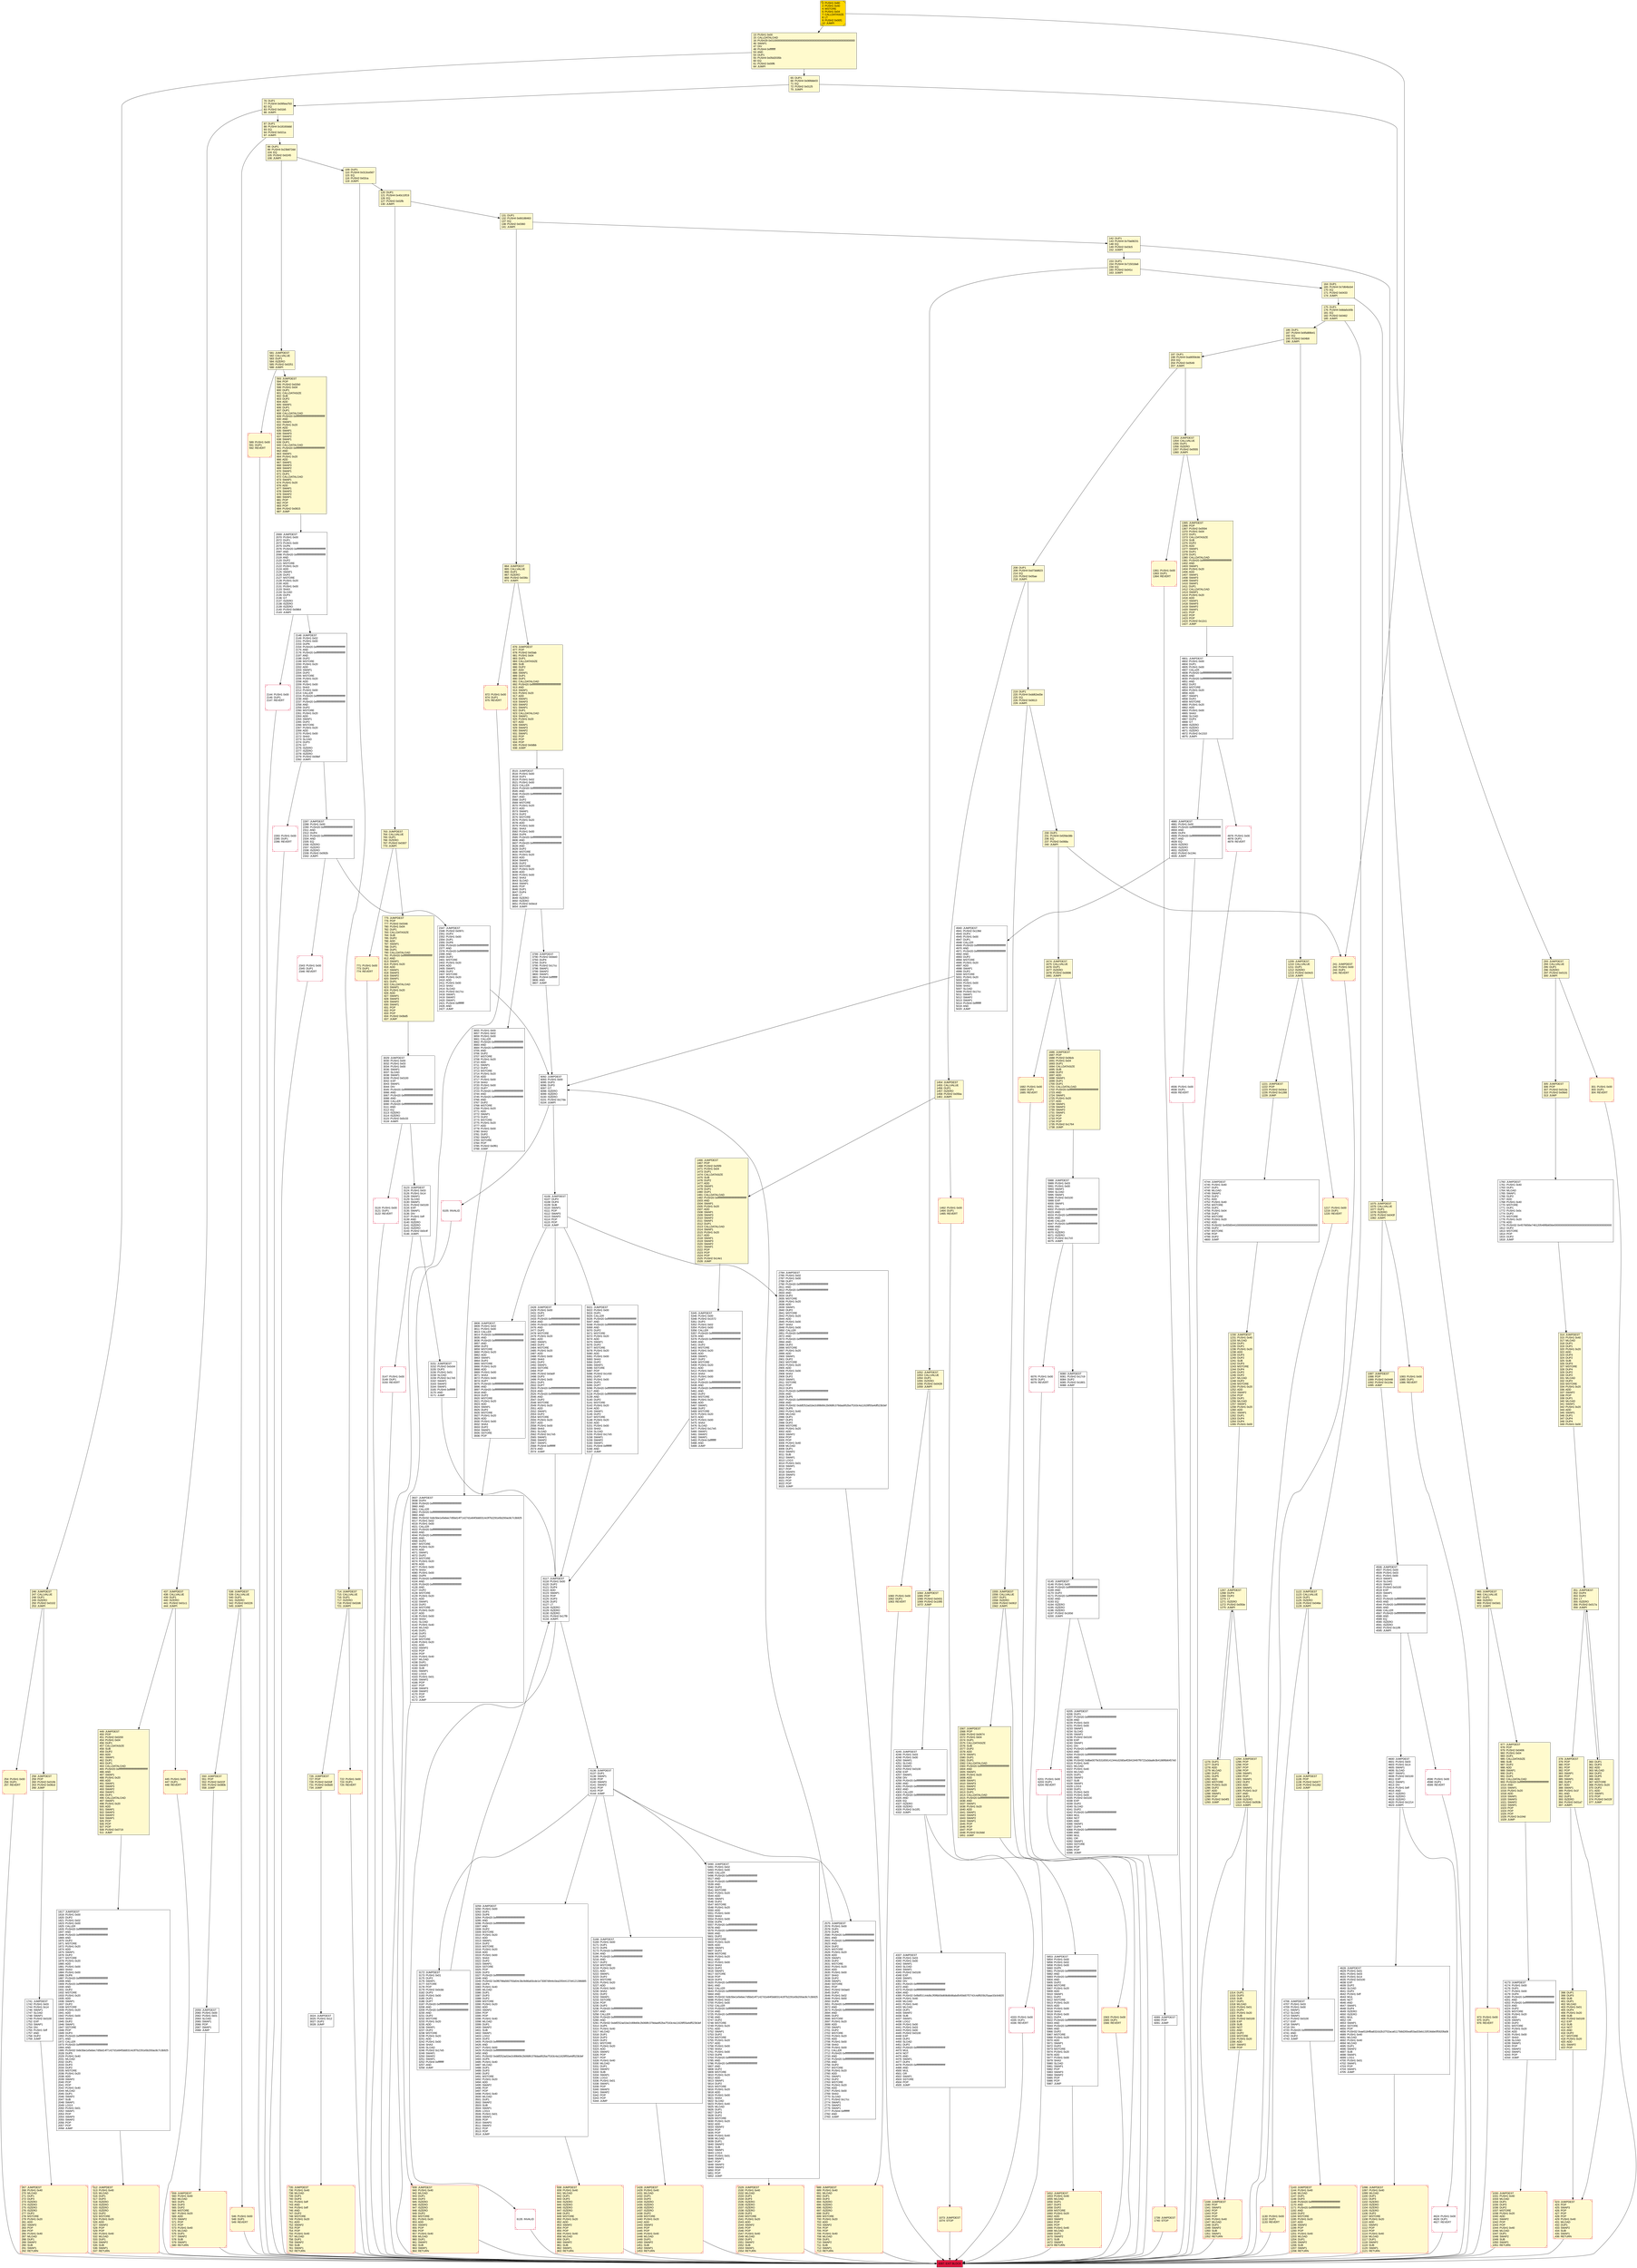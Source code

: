 digraph G {
bgcolor=transparent rankdir=UD;
node [shape=box style=filled color=black fillcolor=white fontname=arial fontcolor=black];
87 [label="87: DUP1\l88: PUSH4 0x18160ddd\l93: EQ\l94: PUSH2 0x021a\l97: JUMPI\l" fillcolor=lemonchiffon ];
1454 [label="1454: JUMPDEST\l1455: CALLVALUE\l1456: DUP1\l1457: ISZERO\l1458: PUSH2 0x05ba\l1461: JUMPI\l" fillcolor=lemonchiffon ];
1674 [label="1674: JUMPDEST\l1675: CALLVALUE\l1676: DUP1\l1677: ISZERO\l1678: PUSH2 0x0696\l1681: JUMPI\l" fillcolor=lemonchiffon ];
109 [label="109: DUP1\l110: PUSH4 0x313ce567\l115: EQ\l116: PUSH2 0x02ca\l119: JUMPI\l" fillcolor=lemonchiffon ];
1466 [label="1466: JUMPDEST\l1467: POP\l1468: PUSH2 0x05f9\l1471: PUSH1 0x04\l1473: DUP1\l1474: CALLDATASIZE\l1475: SUB\l1476: DUP2\l1477: ADD\l1478: SWAP1\l1479: DUP1\l1480: DUP1\l1481: CALLDATALOAD\l1482: PUSH20 0xffffffffffffffffffffffffffffffffffffffff\l1503: AND\l1504: SWAP1\l1505: PUSH1 0x20\l1507: ADD\l1508: SWAP1\l1509: SWAP3\l1510: SWAP2\l1511: SWAP1\l1512: DUP1\l1513: CALLDATALOAD\l1514: SWAP1\l1515: PUSH1 0x20\l1517: ADD\l1518: SWAP1\l1519: SWAP3\l1520: SWAP2\l1521: SWAP1\l1522: POP\l1523: POP\l1524: POP\l1525: PUSH2 0x14e1\l1528: JUMP\l" fillcolor=lemonchiffon ];
4880 [label="4880: JUMPDEST\l4881: PUSH1 0x00\l4883: PUSH20 0xffffffffffffffffffffffffffffffffffffffff\l4904: AND\l4905: DUP4\l4906: PUSH20 0xffffffffffffffffffffffffffffffffffffffff\l4927: AND\l4928: EQ\l4929: ISZERO\l4930: ISZERO\l4931: ISZERO\l4932: PUSH2 0x134c\l4935: JUMPI\l" ];
13 [label="13: PUSH1 0x00\l15: CALLDATALOAD\l16: PUSH29 0x0100000000000000000000000000000000000000000000000000000000\l46: SWAP1\l47: DIV\l48: PUSH4 0xffffffff\l53: AND\l54: DUP1\l55: PUSH4 0x05d2035b\l60: EQ\l61: PUSH2 0x00f6\l64: JUMPI\l" fillcolor=lemonchiffon ];
3029 [label="3029: JUMPDEST\l3030: PUSH1 0x00\l3032: PUSH1 0x03\l3034: PUSH1 0x00\l3036: SWAP1\l3037: SLOAD\l3038: SWAP1\l3039: PUSH2 0x0100\l3042: EXP\l3043: SWAP1\l3044: DIV\l3045: PUSH20 0xffffffffffffffffffffffffffffffffffffffff\l3066: AND\l3067: PUSH20 0xffffffffffffffffffffffffffffffffffffffff\l3088: AND\l3089: CALLER\l3090: PUSH20 0xffffffffffffffffffffffffffffffffffffffff\l3111: AND\l3112: EQ\l3113: ISZERO\l3114: ISZERO\l3115: PUSH2 0x0c33\l3118: JUMPI\l" ];
1760 [label="1760: JUMPDEST\l1761: PUSH1 0x40\l1763: DUP1\l1764: MLOAD\l1765: SWAP1\l1766: DUP2\l1767: ADD\l1768: PUSH1 0x40\l1770: MSTORE\l1771: DUP1\l1772: PUSH1 0x0c\l1774: DUP2\l1775: MSTORE\l1776: PUSH1 0x20\l1778: ADD\l1779: PUSH32 0x4576656e746120546f6b656e0000000000000000000000000000000000000000\l1812: DUP2\l1813: MSTORE\l1814: POP\l1815: DUP2\l1816: JUMP\l" ];
2784 [label="2784: JUMPDEST\l2785: PUSH1 0x02\l2787: PUSH1 0x00\l2789: DUP7\l2790: PUSH20 0xffffffffffffffffffffffffffffffffffffffff\l2811: AND\l2812: PUSH20 0xffffffffffffffffffffffffffffffffffffffff\l2833: AND\l2834: DUP2\l2835: MSTORE\l2836: PUSH1 0x20\l2838: ADD\l2839: SWAP1\l2840: DUP2\l2841: MSTORE\l2842: PUSH1 0x20\l2844: ADD\l2845: PUSH1 0x00\l2847: SHA3\l2848: PUSH1 0x00\l2850: CALLER\l2851: PUSH20 0xffffffffffffffffffffffffffffffffffffffff\l2872: AND\l2873: PUSH20 0xffffffffffffffffffffffffffffffffffffffff\l2894: AND\l2895: DUP2\l2896: MSTORE\l2897: PUSH1 0x20\l2899: ADD\l2900: SWAP1\l2901: DUP2\l2902: MSTORE\l2903: PUSH1 0x20\l2905: ADD\l2906: PUSH1 0x00\l2908: SHA3\l2909: DUP2\l2910: SWAP1\l2911: SSTORE\l2912: POP\l2913: DUP3\l2914: PUSH20 0xffffffffffffffffffffffffffffffffffffffff\l2935: AND\l2936: DUP5\l2937: PUSH20 0xffffffffffffffffffffffffffffffffffffffff\l2958: AND\l2959: PUSH32 0xddf252ad1be2c89b69c2b068fc378daa952ba7f163c4a11628f55a4df523b3ef\l2992: DUP5\l2993: PUSH1 0x40\l2995: MLOAD\l2996: DUP1\l2997: DUP3\l2998: DUP2\l2999: MSTORE\l3000: PUSH1 0x20\l3002: ADD\l3003: SWAP2\l3004: POP\l3005: POP\l3006: PUSH1 0x40\l3008: MLOAD\l3009: DUP1\l3010: SWAP2\l3011: SUB\l3012: SWAP1\l3013: LOG3\l3014: PUSH1 0x01\l3016: SWAP1\l3017: POP\l3018: SWAP4\l3019: SWAP3\l3020: POP\l3021: POP\l3022: POP\l3023: JUMP\l" ];
4744 [label="4744: JUMPDEST\l4745: PUSH1 0x40\l4747: DUP1\l4748: MLOAD\l4749: SWAP1\l4750: DUP2\l4751: ADD\l4752: PUSH1 0x40\l4754: MSTORE\l4755: DUP1\l4756: PUSH1 0x04\l4758: DUP2\l4759: MSTORE\l4760: PUSH1 0x20\l4762: ADD\l4763: PUSH32 0x4556544100000000000000000000000000000000000000000000000000000000\l4796: DUP2\l4797: MSTORE\l4798: POP\l4799: DUP2\l4800: JUMP\l" ];
5021 [label="5021: JUMPDEST\l5022: PUSH1 0x00\l5024: DUP1\l5025: CALLER\l5026: PUSH20 0xffffffffffffffffffffffffffffffffffffffff\l5047: AND\l5048: PUSH20 0xffffffffffffffffffffffffffffffffffffffff\l5069: AND\l5070: DUP2\l5071: MSTORE\l5072: PUSH1 0x20\l5074: ADD\l5075: SWAP1\l5076: DUP2\l5077: MSTORE\l5078: PUSH1 0x20\l5080: ADD\l5081: PUSH1 0x00\l5083: SHA3\l5084: DUP2\l5085: SWAP1\l5086: SSTORE\l5087: POP\l5088: PUSH2 0x1430\l5091: DUP3\l5092: PUSH1 0x00\l5094: DUP1\l5095: DUP7\l5096: PUSH20 0xffffffffffffffffffffffffffffffffffffffff\l5117: AND\l5118: PUSH20 0xffffffffffffffffffffffffffffffffffffffff\l5139: AND\l5140: DUP2\l5141: MSTORE\l5142: PUSH1 0x20\l5144: ADD\l5145: SWAP1\l5146: DUP2\l5147: MSTORE\l5148: PUSH1 0x20\l5150: ADD\l5151: PUSH1 0x00\l5153: SHA3\l5154: SLOAD\l5155: PUSH2 0x17e5\l5158: SWAP1\l5159: SWAP2\l5160: SWAP1\l5161: PUSH4 0xffffffff\l5166: AND\l5167: JUMP\l" ];
1462 [label="1462: PUSH1 0x00\l1464: DUP1\l1465: REVERT\l" fillcolor=lemonchiffon shape=Msquare color=crimson ];
131 [label="131: DUP1\l132: PUSH4 0x66188463\l137: EQ\l138: PUSH2 0x0360\l141: JUMPI\l" fillcolor=lemonchiffon ];
965 [label="965: JUMPDEST\l966: CALLVALUE\l967: DUP1\l968: ISZERO\l969: PUSH2 0x03d1\l972: JUMPI\l" fillcolor=lemonchiffon ];
1134 [label="1134: JUMPDEST\l1135: POP\l1136: PUSH2 0x0477\l1139: PUSH2 0x1262\l1142: JUMP\l" fillcolor=lemonchiffon ];
445 [label="445: PUSH1 0x00\l447: DUP1\l448: REVERT\l" fillcolor=lemonchiffon shape=Msquare color=crimson ];
1209 [label="1209: JUMPDEST\l1210: CALLVALUE\l1211: DUP1\l1212: ISZERO\l1213: PUSH2 0x04c5\l1216: JUMPI\l" fillcolor=lemonchiffon ];
6076 [label="6076: PUSH1 0x00\l6078: DUP1\l6079: REVERT\l" shape=Msquare color=crimson ];
775 [label="775: JUMPDEST\l776: POP\l777: PUSH2 0x0346\l780: PUSH1 0x04\l782: DUP1\l783: CALLDATASIZE\l784: SUB\l785: DUP2\l786: ADD\l787: SWAP1\l788: DUP1\l789: DUP1\l790: CALLDATALOAD\l791: PUSH20 0xffffffffffffffffffffffffffffffffffffffff\l812: AND\l813: SWAP1\l814: PUSH1 0x20\l816: ADD\l817: SWAP1\l818: SWAP3\l819: SWAP2\l820: SWAP1\l821: DUP1\l822: CALLDATALOAD\l823: SWAP1\l824: PUSH1 0x20\l826: ADD\l827: SWAP1\l828: SWAP3\l829: SWAP2\l830: SWAP1\l831: POP\l832: POP\l833: POP\l834: PUSH2 0x0bd5\l837: JUMP\l" fillcolor=lemonchiffon ];
3123 [label="3123: JUMPDEST\l3124: PUSH1 0x03\l3126: PUSH1 0x14\l3128: SWAP1\l3129: SLOAD\l3130: SWAP1\l3131: PUSH2 0x0100\l3134: EXP\l3135: SWAP1\l3136: DIV\l3137: PUSH1 0xff\l3139: AND\l3140: ISZERO\l3141: ISZERO\l3142: ISZERO\l3143: PUSH2 0x0c4f\l3146: JUMPI\l" ];
449 [label="449: JUMPDEST\l450: POP\l451: PUSH2 0x0200\l454: PUSH1 0x04\l456: DUP1\l457: CALLDATASIZE\l458: SUB\l459: DUP2\l460: ADD\l461: SWAP1\l462: DUP1\l463: DUP1\l464: CALLDATALOAD\l465: PUSH20 0xffffffffffffffffffffffffffffffffffffffff\l486: AND\l487: SWAP1\l488: PUSH1 0x20\l490: ADD\l491: SWAP1\l492: SWAP3\l493: SWAP2\l494: SWAP1\l495: DUP1\l496: CALLDATALOAD\l497: SWAP1\l498: PUSH1 0x20\l500: ADD\l501: SWAP1\l502: SWAP3\l503: SWAP2\l504: SWAP1\l505: POP\l506: POP\l507: POP\l508: PUSH2 0x0719\l511: JUMP\l" fillcolor=lemonchiffon ];
1365 [label="1365: JUMPDEST\l1366: POP\l1367: PUSH2 0x0594\l1370: PUSH1 0x04\l1372: DUP1\l1373: CALLDATASIZE\l1374: SUB\l1375: DUP2\l1376: ADD\l1377: SWAP1\l1378: DUP1\l1379: DUP1\l1380: CALLDATALOAD\l1381: PUSH20 0xffffffffffffffffffffffffffffffffffffffff\l1402: AND\l1403: SWAP1\l1404: PUSH1 0x20\l1406: ADD\l1407: SWAP1\l1408: SWAP3\l1409: SWAP2\l1410: SWAP1\l1411: DUP1\l1412: CALLDATALOAD\l1413: SWAP1\l1414: PUSH1 0x20\l1416: ADD\l1417: SWAP1\l1418: SWAP3\l1419: SWAP2\l1420: SWAP1\l1421: POP\l1422: POP\l1423: POP\l1424: PUSH2 0x12c1\l1427: JUMP\l" fillcolor=lemonchiffon ];
1143 [label="1143: JUMPDEST\l1144: PUSH1 0x40\l1146: MLOAD\l1147: DUP1\l1148: DUP3\l1149: PUSH20 0xffffffffffffffffffffffffffffffffffffffff\l1170: AND\l1171: PUSH20 0xffffffffffffffffffffffffffffffffffffffff\l1192: AND\l1193: DUP2\l1194: MSTORE\l1195: PUSH1 0x20\l1197: ADD\l1198: SWAP2\l1199: POP\l1200: POP\l1201: PUSH1 0x40\l1203: MLOAD\l1204: DUP1\l1205: SWAP2\l1206: SUB\l1207: SWAP1\l1208: RETURN\l" fillcolor=lemonchiffon shape=Msquare color=crimson ];
3808 [label="3808: JUMPDEST\l3809: PUSH1 0x02\l3811: PUSH1 0x00\l3813: CALLER\l3814: PUSH20 0xffffffffffffffffffffffffffffffffffffffff\l3835: AND\l3836: PUSH20 0xffffffffffffffffffffffffffffffffffffffff\l3857: AND\l3858: DUP2\l3859: MSTORE\l3860: PUSH1 0x20\l3862: ADD\l3863: SWAP1\l3864: DUP2\l3865: MSTORE\l3866: PUSH1 0x20\l3868: ADD\l3869: PUSH1 0x00\l3871: SHA3\l3872: PUSH1 0x00\l3874: DUP7\l3875: PUSH20 0xffffffffffffffffffffffffffffffffffffffff\l3896: AND\l3897: PUSH20 0xffffffffffffffffffffffffffffffffffffffff\l3918: AND\l3919: DUP2\l3920: MSTORE\l3921: PUSH1 0x20\l3923: ADD\l3924: SWAP1\l3925: DUP2\l3926: MSTORE\l3927: PUSH1 0x20\l3929: ADD\l3930: PUSH1 0x00\l3932: SHA3\l3933: DUP2\l3934: SWAP1\l3935: SSTORE\l3936: POP\l" ];
351 [label="351: JUMPDEST\l352: DUP4\l353: DUP2\l354: LT\l355: ISZERO\l356: PUSH2 0x017a\l359: JUMPI\l" fillcolor=lemonchiffon ];
4940 [label="4940: JUMPDEST\l4941: PUSH2 0x139d\l4944: DUP3\l4945: PUSH1 0x00\l4947: DUP1\l4948: CALLER\l4949: PUSH20 0xffffffffffffffffffffffffffffffffffffffff\l4970: AND\l4971: PUSH20 0xffffffffffffffffffffffffffffffffffffffff\l4992: AND\l4993: DUP2\l4994: MSTORE\l4995: PUSH1 0x20\l4997: ADD\l4998: SWAP1\l4999: DUP2\l5000: MSTORE\l5001: PUSH1 0x20\l5003: ADD\l5004: PUSH1 0x00\l5006: SHA3\l5007: SLOAD\l5008: PUSH2 0x17cc\l5011: SWAP1\l5012: SWAP2\l5013: SWAP1\l5014: PUSH4 0xffffffff\l5019: AND\l5020: JUMP\l" ];
1314 [label="1314: DUP1\l1315: DUP3\l1316: SUB\l1317: DUP1\l1318: MLOAD\l1319: PUSH1 0x01\l1321: DUP4\l1322: PUSH1 0x20\l1324: SUB\l1325: PUSH2 0x0100\l1328: EXP\l1329: SUB\l1330: NOT\l1331: AND\l1332: DUP2\l1333: MSTORE\l1334: PUSH1 0x20\l1336: ADD\l1337: SWAP2\l1338: POP\l" fillcolor=lemonchiffon ];
876 [label="876: JUMPDEST\l877: POP\l878: PUSH2 0x03ab\l881: PUSH1 0x04\l883: DUP1\l884: CALLDATASIZE\l885: SUB\l886: DUP2\l887: ADD\l888: SWAP1\l889: DUP1\l890: DUP1\l891: CALLDATALOAD\l892: PUSH20 0xffffffffffffffffffffffffffffffffffffffff\l913: AND\l914: SWAP1\l915: PUSH1 0x20\l917: ADD\l918: SWAP1\l919: SWAP3\l920: SWAP2\l921: SWAP1\l922: DUP1\l923: CALLDATALOAD\l924: SWAP1\l925: PUSH1 0x20\l927: ADD\l928: SWAP1\l929: SWAP3\l930: SWAP2\l931: SWAP1\l932: POP\l933: POP\l934: POP\l935: PUSH2 0x0dbb\l938: JUMP\l" fillcolor=lemonchiffon ];
3655 [label="3655: PUSH1 0x00\l3657: PUSH1 0x02\l3659: PUSH1 0x00\l3661: CALLER\l3662: PUSH20 0xffffffffffffffffffffffffffffffffffffffff\l3683: AND\l3684: PUSH20 0xffffffffffffffffffffffffffffffffffffffff\l3705: AND\l3706: DUP2\l3707: MSTORE\l3708: PUSH1 0x20\l3710: ADD\l3711: SWAP1\l3712: DUP2\l3713: MSTORE\l3714: PUSH1 0x20\l3716: ADD\l3717: PUSH1 0x00\l3719: SHA3\l3720: PUSH1 0x00\l3722: DUP7\l3723: PUSH20 0xffffffffffffffffffffffffffffffffffffffff\l3744: AND\l3745: PUSH20 0xffffffffffffffffffffffffffffffffffffffff\l3766: AND\l3767: DUP2\l3768: MSTORE\l3769: PUSH1 0x20\l3771: ADD\l3772: SWAP1\l3773: DUP2\l3774: MSTORE\l3775: PUSH1 0x20\l3777: ADD\l3778: PUSH1 0x00\l3780: SHA3\l3781: DUP2\l3782: SWAP1\l3783: SSTORE\l3784: POP\l3785: PUSH2 0x0f61\l3788: JUMP\l" ];
1555 [label="1555: JUMPDEST\l1556: CALLVALUE\l1557: DUP1\l1558: ISZERO\l1559: PUSH2 0x061f\l1562: JUMPI\l" fillcolor=lemonchiffon ];
538 [label="538: JUMPDEST\l539: CALLVALUE\l540: DUP1\l541: ISZERO\l542: PUSH2 0x0226\l545: JUMPI\l" fillcolor=lemonchiffon ];
175 [label="175: DUP1\l176: PUSH4 0x8da5cb5b\l181: EQ\l182: PUSH2 0x0462\l185: JUMPI\l" fillcolor=lemonchiffon ];
1682 [label="1682: PUSH1 0x00\l1684: DUP1\l1685: REVERT\l" fillcolor=lemonchiffon shape=Msquare color=crimson ];
267 [label="267: JUMPDEST\l268: PUSH1 0x40\l270: MLOAD\l271: DUP1\l272: DUP3\l273: ISZERO\l274: ISZERO\l275: ISZERO\l276: ISZERO\l277: DUP2\l278: MSTORE\l279: PUSH1 0x20\l281: ADD\l282: SWAP2\l283: POP\l284: POP\l285: PUSH1 0x40\l287: MLOAD\l288: DUP1\l289: SWAP2\l290: SUB\l291: SWAP1\l292: RETURN\l" fillcolor=lemonchiffon shape=Msquare color=crimson ];
512 [label="512: JUMPDEST\l513: PUSH1 0x40\l515: MLOAD\l516: DUP1\l517: DUP3\l518: ISZERO\l519: ISZERO\l520: ISZERO\l521: ISZERO\l522: DUP2\l523: MSTORE\l524: PUSH1 0x20\l526: ADD\l527: SWAP2\l528: POP\l529: POP\l530: PUSH1 0x40\l532: MLOAD\l533: DUP1\l534: SWAP2\l535: SUB\l536: SWAP1\l537: RETURN\l" fillcolor=lemonchiffon shape=Msquare color=crimson ];
423 [label="423: JUMPDEST\l424: POP\l425: SWAP3\l426: POP\l427: POP\l428: POP\l429: PUSH1 0x40\l431: MLOAD\l432: DUP1\l433: SWAP2\l434: SUB\l435: SWAP1\l436: RETURN\l" fillcolor=lemonchiffon shape=Msquare color=crimson ];
2148 [label="2148: JUMPDEST\l2149: PUSH1 0x02\l2151: PUSH1 0x00\l2153: DUP6\l2154: PUSH20 0xffffffffffffffffffffffffffffffffffffffff\l2175: AND\l2176: PUSH20 0xffffffffffffffffffffffffffffffffffffffff\l2197: AND\l2198: DUP2\l2199: MSTORE\l2200: PUSH1 0x20\l2202: ADD\l2203: SWAP1\l2204: DUP2\l2205: MSTORE\l2206: PUSH1 0x20\l2208: ADD\l2209: PUSH1 0x00\l2211: SHA3\l2212: PUSH1 0x00\l2214: CALLER\l2215: PUSH20 0xffffffffffffffffffffffffffffffffffffffff\l2236: AND\l2237: PUSH20 0xffffffffffffffffffffffffffffffffffffffff\l2258: AND\l2259: DUP2\l2260: MSTORE\l2261: PUSH1 0x20\l2263: ADD\l2264: SWAP1\l2265: DUP2\l2266: MSTORE\l2267: PUSH1 0x20\l2269: ADD\l2270: PUSH1 0x00\l2272: SHA3\l2273: SLOAD\l2274: DUP3\l2275: GT\l2276: ISZERO\l2277: ISZERO\l2278: ISZERO\l2279: PUSH2 0x08ef\l2282: JUMPI\l" ];
1087 [label="1087: JUMPDEST\l1088: POP\l1089: PUSH2 0x0448\l1092: PUSH2 0x119a\l1095: JUMP\l" fillcolor=lemonchiffon ];
2428 [label="2428: JUMPDEST\l2429: PUSH1 0x00\l2431: DUP1\l2432: DUP7\l2433: PUSH20 0xffffffffffffffffffffffffffffffffffffffff\l2454: AND\l2455: PUSH20 0xffffffffffffffffffffffffffffffffffffffff\l2476: AND\l2477: DUP2\l2478: MSTORE\l2479: PUSH1 0x20\l2481: ADD\l2482: SWAP1\l2483: DUP2\l2484: MSTORE\l2485: PUSH1 0x20\l2487: ADD\l2488: PUSH1 0x00\l2490: SHA3\l2491: DUP2\l2492: SWAP1\l2493: SSTORE\l2494: POP\l2495: PUSH2 0x0a0f\l2498: DUP3\l2499: PUSH1 0x00\l2501: DUP1\l2502: DUP7\l2503: PUSH20 0xffffffffffffffffffffffffffffffffffffffff\l2524: AND\l2525: PUSH20 0xffffffffffffffffffffffffffffffffffffffff\l2546: AND\l2547: DUP2\l2548: MSTORE\l2549: PUSH1 0x20\l2551: ADD\l2552: SWAP1\l2553: DUP2\l2554: MSTORE\l2555: PUSH1 0x20\l2557: ADD\l2558: PUSH1 0x00\l2560: SHA3\l2561: SLOAD\l2562: PUSH2 0x17e5\l2565: SWAP1\l2566: SWAP2\l2567: SWAP1\l2568: PUSH4 0xffffffff\l2573: AND\l2574: JUMP\l" ];
5853 [label="5853: JUMPDEST\l5854: PUSH1 0x00\l5856: PUSH1 0x02\l5858: PUSH1 0x00\l5860: DUP5\l5861: PUSH20 0xffffffffffffffffffffffffffffffffffffffff\l5882: AND\l5883: PUSH20 0xffffffffffffffffffffffffffffffffffffffff\l5904: AND\l5905: DUP2\l5906: MSTORE\l5907: PUSH1 0x20\l5909: ADD\l5910: SWAP1\l5911: DUP2\l5912: MSTORE\l5913: PUSH1 0x20\l5915: ADD\l5916: PUSH1 0x00\l5918: SHA3\l5919: PUSH1 0x00\l5921: DUP4\l5922: PUSH20 0xffffffffffffffffffffffffffffffffffffffff\l5943: AND\l5944: PUSH20 0xffffffffffffffffffffffffffffffffffffffff\l5965: AND\l5966: DUP2\l5967: MSTORE\l5968: PUSH1 0x20\l5970: ADD\l5971: SWAP1\l5972: DUP2\l5973: MSTORE\l5974: PUSH1 0x20\l5976: ADD\l5977: PUSH1 0x00\l5979: SHA3\l5980: SLOAD\l5981: SWAP1\l5982: POP\l5983: SWAP3\l5984: SWAP2\l5985: POP\l5986: POP\l5987: JUMP\l" ];
1686 [label="1686: JUMPDEST\l1687: POP\l1688: PUSH2 0x06cb\l1691: PUSH1 0x04\l1693: DUP1\l1694: CALLDATASIZE\l1695: SUB\l1696: DUP2\l1697: ADD\l1698: SWAP1\l1699: DUP1\l1700: DUP1\l1701: CALLDATALOAD\l1702: PUSH20 0xffffffffffffffffffffffffffffffffffffffff\l1723: AND\l1724: SWAP1\l1725: PUSH1 0x20\l1727: ADD\l1728: SWAP1\l1729: SWAP3\l1730: SWAP2\l1731: SWAP1\l1732: POP\l1733: POP\l1734: POP\l1735: PUSH2 0x1764\l1738: JUMP\l" fillcolor=lemonchiffon ];
2347 [label="2347: JUMPDEST\l2348: PUSH2 0x097c\l2351: DUP3\l2352: PUSH1 0x00\l2354: DUP1\l2355: DUP8\l2356: PUSH20 0xffffffffffffffffffffffffffffffffffffffff\l2377: AND\l2378: PUSH20 0xffffffffffffffffffffffffffffffffffffffff\l2399: AND\l2400: DUP2\l2401: MSTORE\l2402: PUSH1 0x20\l2404: ADD\l2405: SWAP1\l2406: DUP2\l2407: MSTORE\l2408: PUSH1 0x20\l2410: ADD\l2411: PUSH1 0x00\l2413: SHA3\l2414: SLOAD\l2415: PUSH2 0x17cc\l2418: SWAP1\l2419: SWAP2\l2420: SWAP1\l2421: PUSH4 0xffffffff\l2426: AND\l2427: JUMP\l" ];
6135 [label="6135: INVALID\l" shape=Msquare color=crimson ];
2283 [label="2283: PUSH1 0x00\l2285: DUP1\l2286: REVERT\l" shape=Msquare color=crimson ];
4333 [label="4333: PUSH1 0x00\l4335: DUP1\l4336: REVERT\l" shape=Msquare color=crimson ];
4628 [label="4628: JUMPDEST\l4629: PUSH1 0x01\l4631: PUSH1 0x03\l4633: PUSH1 0x14\l4635: PUSH2 0x0100\l4638: EXP\l4639: DUP2\l4640: SLOAD\l4641: DUP2\l4642: PUSH1 0xff\l4644: MUL\l4645: NOT\l4646: AND\l4647: SWAP1\l4648: DUP4\l4649: ISZERO\l4650: ISZERO\l4651: MUL\l4652: OR\l4653: SWAP1\l4654: SSTORE\l4655: POP\l4656: PUSH32 0xae5184fba832cb2b1f702aca6117b8d265eaf03ad33eb133f19dde0f5920fa08\l4689: PUSH1 0x40\l4691: MLOAD\l4692: PUSH1 0x40\l4694: MLOAD\l4695: DUP1\l4696: SWAP2\l4697: SUB\l4698: SWAP1\l4699: LOG1\l4700: PUSH1 0x01\l4702: SWAP1\l4703: POP\l4704: SWAP1\l4705: JUMP\l" ];
977 [label="977: JUMPDEST\l978: POP\l979: PUSH2 0x0406\l982: PUSH1 0x04\l984: DUP1\l985: CALLDATASIZE\l986: SUB\l987: DUP2\l988: ADD\l989: SWAP1\l990: DUP1\l991: DUP1\l992: CALLDATALOAD\l993: PUSH20 0xffffffffffffffffffffffffffffffffffffffff\l1014: AND\l1015: SWAP1\l1016: PUSH1 0x20\l1018: ADD\l1019: SWAP1\l1020: SWAP3\l1021: SWAP2\l1022: SWAP1\l1023: POP\l1024: POP\l1025: POP\l1026: PUSH2 0x104d\l1029: JUMP\l" fillcolor=lemonchiffon ];
6092 [label="6092: JUMPDEST\l6093: PUSH1 0x00\l6095: DUP3\l6096: DUP3\l6097: GT\l6098: ISZERO\l6099: ISZERO\l6100: ISZERO\l6101: PUSH2 0x17da\l6104: JUMPI\l" ];
4596 [label="4596: PUSH1 0x00\l4598: DUP1\l4599: REVERT\l" shape=Msquare color=crimson ];
208 [label="208: DUP1\l209: PUSH4 0xd73dd623\l214: EQ\l215: PUSH2 0x05ae\l218: JUMPI\l" fillcolor=lemonchiffon ];
3024 [label="3024: JUMPDEST\l3025: PUSH1 0x12\l3027: DUP2\l3028: JUMP\l" ];
1122 [label="1122: JUMPDEST\l1123: CALLVALUE\l1124: DUP1\l1125: ISZERO\l1126: PUSH2 0x046e\l1129: JUMPI\l" fillcolor=lemonchiffon ];
763 [label="763: JUMPDEST\l764: CALLVALUE\l765: DUP1\l766: ISZERO\l767: PUSH2 0x0307\l770: JUMPI\l" fillcolor=lemonchiffon ];
254 [label="254: PUSH1 0x00\l256: DUP1\l257: REVERT\l" fillcolor=lemonchiffon shape=Msquare color=crimson ];
1739 [label="1739: JUMPDEST\l1740: STOP\l" fillcolor=lemonchiffon shape=Msquare color=crimson ];
864 [label="864: JUMPDEST\l865: CALLVALUE\l866: DUP1\l867: ISZERO\l868: PUSH2 0x036c\l871: JUMPI\l" fillcolor=lemonchiffon ];
1217 [label="1217: PUSH1 0x00\l1219: DUP1\l1220: REVERT\l" fillcolor=lemonchiffon shape=Msquare color=crimson ];
164 [label="164: DUP1\l165: PUSH4 0x7d64bcb4\l170: EQ\l171: PUSH2 0x0433\l174: JUMPI\l" fillcolor=lemonchiffon ];
4506 [label="4506: JUMPDEST\l4507: PUSH1 0x00\l4509: PUSH1 0x03\l4511: PUSH1 0x00\l4513: SWAP1\l4514: SLOAD\l4515: SWAP1\l4516: PUSH2 0x0100\l4519: EXP\l4520: SWAP1\l4521: DIV\l4522: PUSH20 0xffffffffffffffffffffffffffffffffffffffff\l4543: AND\l4544: PUSH20 0xffffffffffffffffffffffffffffffffffffffff\l4565: AND\l4566: CALLER\l4567: PUSH20 0xffffffffffffffffffffffffffffffffffffffff\l4588: AND\l4589: EQ\l4590: ISZERO\l4591: ISZERO\l4592: PUSH2 0x11f8\l4595: JUMPI\l" ];
76 [label="76: DUP1\l77: PUSH4 0x095ea7b3\l82: EQ\l83: PUSH2 0x01b5\l86: JUMPI\l" fillcolor=lemonchiffon ];
6105 [label="6105: INVALID\l" shape=Msquare color=crimson ];
735 [label="735: JUMPDEST\l736: PUSH1 0x40\l738: MLOAD\l739: DUP1\l740: DUP3\l741: PUSH1 0xff\l743: AND\l744: PUSH1 0xff\l746: AND\l747: DUP2\l748: MSTORE\l749: PUSH1 0x20\l751: ADD\l752: SWAP2\l753: POP\l754: POP\l755: PUSH1 0x40\l757: MLOAD\l758: DUP1\l759: SWAP2\l760: SUB\l761: SWAP1\l762: RETURN\l" fillcolor=lemonchiffon shape=Msquare color=crimson ];
714 [label="714: JUMPDEST\l715: CALLVALUE\l716: DUP1\l717: ISZERO\l718: PUSH2 0x02d6\l721: JUMPI\l" fillcolor=lemonchiffon ];
973 [label="973: PUSH1 0x00\l975: DUP1\l976: REVERT\l" fillcolor=lemonchiffon shape=Msquare color=crimson ];
1064 [label="1064: JUMPDEST\l1065: POP\l1066: PUSH2 0x0431\l1069: PUSH2 0x1095\l1072: JUMP\l" fillcolor=lemonchiffon ];
65 [label="65: DUP1\l66: PUSH4 0x06fdde03\l71: EQ\l72: PUSH2 0x0125\l75: JUMPI\l" fillcolor=lemonchiffon ];
197 [label="197: DUP1\l198: PUSH4 0xa9059cbb\l203: EQ\l204: PUSH2 0x0549\l207: JUMPI\l" fillcolor=lemonchiffon ];
722 [label="722: PUSH1 0x00\l724: DUP1\l725: REVERT\l" fillcolor=lemonchiffon shape=Msquare color=crimson ];
1096 [label="1096: JUMPDEST\l1097: PUSH1 0x40\l1099: MLOAD\l1100: DUP1\l1101: DUP3\l1102: ISZERO\l1103: ISZERO\l1104: ISZERO\l1105: ISZERO\l1106: DUP2\l1107: MSTORE\l1108: PUSH1 0x20\l1110: ADD\l1111: SWAP2\l1112: POP\l1113: POP\l1114: PUSH1 0x40\l1116: MLOAD\l1117: DUP1\l1118: SWAP2\l1119: SUB\l1120: SWAP1\l1121: RETURN\l" fillcolor=lemonchiffon shape=Msquare color=crimson ];
6117 [label="6117: JUMPDEST\l6118: PUSH1 0x00\l6120: DUP2\l6121: DUP4\l6122: ADD\l6123: SWAP1\l6124: POP\l6125: DUP3\l6126: DUP2\l6127: LT\l6128: ISZERO\l6129: ISZERO\l6130: ISZERO\l6131: PUSH2 0x17f8\l6134: JUMPI\l" ];
1353 [label="1353: JUMPDEST\l1354: CALLVALUE\l1355: DUP1\l1356: ISZERO\l1357: PUSH2 0x0555\l1360: JUMPI\l" fillcolor=lemonchiffon ];
4801 [label="4801: JUMPDEST\l4802: PUSH1 0x00\l4804: DUP1\l4805: PUSH1 0x00\l4807: CALLER\l4808: PUSH20 0xffffffffffffffffffffffffffffffffffffffff\l4829: AND\l4830: PUSH20 0xffffffffffffffffffffffffffffffffffffffff\l4851: AND\l4852: DUP2\l4853: MSTORE\l4854: PUSH1 0x20\l4856: ADD\l4857: SWAP1\l4858: DUP2\l4859: MSTORE\l4860: PUSH1 0x20\l4862: ADD\l4863: PUSH1 0x00\l4865: SHA3\l4866: SLOAD\l4867: DUP3\l4868: GT\l4869: ISZERO\l4870: ISZERO\l4871: ISZERO\l4872: PUSH2 0x1310\l4875: JUMPI\l" ];
4337 [label="4337: JUMPDEST\l4338: PUSH1 0x03\l4340: PUSH1 0x00\l4342: SWAP1\l4343: SLOAD\l4344: SWAP1\l4345: PUSH2 0x0100\l4348: EXP\l4349: SWAP1\l4350: DIV\l4351: PUSH20 0xffffffffffffffffffffffffffffffffffffffff\l4372: AND\l4373: PUSH20 0xffffffffffffffffffffffffffffffffffffffff\l4394: AND\l4395: PUSH32 0xf8df31144d9c2f0f6b59d69b8b98abd5459d07f2742c4df920b25aae33c64820\l4428: PUSH1 0x40\l4430: MLOAD\l4431: PUSH1 0x40\l4433: MLOAD\l4434: DUP1\l4435: SWAP2\l4436: SUB\l4437: SWAP1\l4438: LOG2\l4439: PUSH1 0x00\l4441: PUSH1 0x03\l4443: PUSH1 0x00\l4445: PUSH2 0x0100\l4448: EXP\l4449: DUP2\l4450: SLOAD\l4451: DUP2\l4452: PUSH20 0xffffffffffffffffffffffffffffffffffffffff\l4473: MUL\l4474: NOT\l4475: AND\l4476: SWAP1\l4477: DUP4\l4478: PUSH20 0xffffffffffffffffffffffffffffffffffffffff\l4499: AND\l4500: MUL\l4501: OR\l4502: SWAP1\l4503: SSTORE\l4504: POP\l4505: JUMP\l" ];
838 [label="838: JUMPDEST\l839: PUSH1 0x40\l841: MLOAD\l842: DUP1\l843: DUP3\l844: ISZERO\l845: ISZERO\l846: ISZERO\l847: ISZERO\l848: DUP2\l849: MSTORE\l850: PUSH1 0x20\l852: ADD\l853: SWAP2\l854: POP\l855: POP\l856: PUSH1 0x40\l858: MLOAD\l859: DUP1\l860: SWAP2\l861: SUB\l862: SWAP1\l863: RETURN\l" fillcolor=lemonchiffon shape=Msquare color=crimson ];
120 [label="120: DUP1\l121: PUSH4 0x40c10f19\l126: EQ\l127: PUSH2 0x02fb\l130: JUMPI\l" fillcolor=lemonchiffon ];
1230 [label="1230: JUMPDEST\l1231: PUSH1 0x40\l1233: MLOAD\l1234: DUP1\l1235: DUP1\l1236: PUSH1 0x20\l1238: ADD\l1239: DUP3\l1240: DUP2\l1241: SUB\l1242: DUP3\l1243: MSTORE\l1244: DUP4\l1245: DUP2\l1246: DUP2\l1247: MLOAD\l1248: DUP2\l1249: MSTORE\l1250: PUSH1 0x20\l1252: ADD\l1253: SWAP2\l1254: POP\l1255: DUP1\l1256: MLOAD\l1257: SWAP1\l1258: PUSH1 0x20\l1260: ADD\l1261: SWAP1\l1262: DUP1\l1263: DUP4\l1264: DUP4\l1265: PUSH1 0x00\l" fillcolor=lemonchiffon ];
546 [label="546: PUSH1 0x00\l548: DUP1\l549: REVERT\l" fillcolor=lemonchiffon shape=Msquare color=crimson ];
4245 [label="4245: JUMPDEST\l4246: PUSH1 0x03\l4248: PUSH1 0x00\l4250: SWAP1\l4251: SLOAD\l4252: SWAP1\l4253: PUSH2 0x0100\l4256: EXP\l4257: SWAP1\l4258: DIV\l4259: PUSH20 0xffffffffffffffffffffffffffffffffffffffff\l4280: AND\l4281: PUSH20 0xffffffffffffffffffffffffffffffffffffffff\l4302: AND\l4303: CALLER\l4304: PUSH20 0xffffffffffffffffffffffffffffffffffffffff\l4325: AND\l4326: EQ\l4327: ISZERO\l4328: ISZERO\l4329: PUSH2 0x10f1\l4332: JUMPI\l" ];
398 [label="398: DUP1\l399: DUP3\l400: SUB\l401: DUP1\l402: MLOAD\l403: PUSH1 0x01\l405: DUP4\l406: PUSH1 0x20\l408: SUB\l409: PUSH2 0x0100\l412: EXP\l413: SUB\l414: NOT\l415: AND\l416: DUP2\l417: MSTORE\l418: PUSH1 0x20\l420: ADD\l421: SWAP2\l422: POP\l" fillcolor=lemonchiffon ];
1060 [label="1060: PUSH1 0x00\l1062: DUP1\l1063: REVERT\l" fillcolor=lemonchiffon shape=Msquare color=crimson ];
2343 [label="2343: PUSH1 0x00\l2345: DUP1\l2346: REVERT\l" shape=Msquare color=crimson ];
3151 [label="3151: JUMPDEST\l3152: PUSH2 0x0c64\l3155: DUP3\l3156: PUSH1 0x01\l3158: SLOAD\l3159: PUSH2 0x17e5\l3162: SWAP1\l3163: SWAP2\l3164: SWAP1\l3165: PUSH4 0xffffffff\l3170: AND\l3171: JUMP\l" ];
258 [label="258: JUMPDEST\l259: POP\l260: PUSH2 0x010b\l263: PUSH2 0x06cd\l266: JUMP\l" fillcolor=lemonchiffon ];
142 [label="142: DUP1\l143: PUSH4 0x70a08231\l148: EQ\l149: PUSH2 0x03c5\l152: JUMPI\l" fillcolor=lemonchiffon ];
314 [label="314: JUMPDEST\l315: PUSH1 0x40\l317: MLOAD\l318: DUP1\l319: DUP1\l320: PUSH1 0x20\l322: ADD\l323: DUP3\l324: DUP2\l325: SUB\l326: DUP3\l327: MSTORE\l328: DUP4\l329: DUP2\l330: DUP2\l331: MLOAD\l332: DUP2\l333: MSTORE\l334: PUSH1 0x20\l336: ADD\l337: SWAP2\l338: POP\l339: DUP1\l340: MLOAD\l341: SWAP1\l342: PUSH1 0x20\l344: ADD\l345: SWAP1\l346: DUP1\l347: DUP4\l348: DUP4\l349: PUSH1 0x00\l" fillcolor=lemonchiffon ];
301 [label="301: PUSH1 0x00\l303: DUP1\l304: REVERT\l" fillcolor=lemonchiffon shape=Msquare color=crimson ];
688 [label="688: JUMPDEST\l689: PUSH1 0x40\l691: MLOAD\l692: DUP1\l693: DUP3\l694: ISZERO\l695: ISZERO\l696: ISZERO\l697: ISZERO\l698: DUP2\l699: MSTORE\l700: PUSH1 0x20\l702: ADD\l703: SWAP2\l704: POP\l705: POP\l706: PUSH1 0x40\l708: MLOAD\l709: DUP1\l710: SWAP2\l711: SUB\l712: SWAP1\l713: RETURN\l" fillcolor=lemonchiffon shape=Msquare color=crimson ];
1052 [label="1052: JUMPDEST\l1053: CALLVALUE\l1054: DUP1\l1055: ISZERO\l1056: PUSH2 0x0428\l1059: JUMPI\l" fillcolor=lemonchiffon ];
3119 [label="3119: PUSH1 0x00\l3121: DUP1\l3122: REVERT\l" shape=Msquare color=crimson ];
3937 [label="3937: JUMPDEST\l3938: DUP4\l3939: PUSH20 0xffffffffffffffffffffffffffffffffffffffff\l3960: AND\l3961: CALLER\l3962: PUSH20 0xffffffffffffffffffffffffffffffffffffffff\l3983: AND\l3984: PUSH32 0x8c5be1e5ebec7d5bd14f71427d1e84f3dd0314c0f7b2291e5b200ac8c7c3b925\l4017: PUSH1 0x02\l4019: PUSH1 0x00\l4021: CALLER\l4022: PUSH20 0xffffffffffffffffffffffffffffffffffffffff\l4043: AND\l4044: PUSH20 0xffffffffffffffffffffffffffffffffffffffff\l4065: AND\l4066: DUP2\l4067: MSTORE\l4068: PUSH1 0x20\l4070: ADD\l4071: SWAP1\l4072: DUP2\l4073: MSTORE\l4074: PUSH1 0x20\l4076: ADD\l4077: PUSH1 0x00\l4079: SHA3\l4080: PUSH1 0x00\l4082: DUP9\l4083: PUSH20 0xffffffffffffffffffffffffffffffffffffffff\l4104: AND\l4105: PUSH20 0xffffffffffffffffffffffffffffffffffffffff\l4126: AND\l4127: DUP2\l4128: MSTORE\l4129: PUSH1 0x20\l4131: ADD\l4132: SWAP1\l4133: DUP2\l4134: MSTORE\l4135: PUSH1 0x20\l4137: ADD\l4138: PUSH1 0x00\l4140: SHA3\l4141: SLOAD\l4142: PUSH1 0x40\l4144: MLOAD\l4145: DUP1\l4146: DUP3\l4147: DUP2\l4148: MSTORE\l4149: PUSH1 0x20\l4151: ADD\l4152: SWAP2\l4153: POP\l4154: POP\l4155: PUSH1 0x40\l4157: MLOAD\l4158: DUP1\l4159: SWAP2\l4160: SUB\l4161: SWAP1\l4162: LOG3\l4163: PUSH1 0x01\l4165: SWAP2\l4166: POP\l4167: POP\l4168: SWAP3\l4169: SWAP2\l4170: POP\l4171: POP\l4172: JUMP\l" ];
1276 [label="1276: DUP1\l1277: DUP3\l1278: ADD\l1279: MLOAD\l1280: DUP2\l1281: DUP5\l1282: ADD\l1283: MSTORE\l1284: PUSH1 0x20\l1286: DUP2\l1287: ADD\l1288: SWAP1\l1289: POP\l1290: PUSH2 0x04f3\l1293: JUMP\l" fillcolor=lemonchiffon ];
5988 [label="5988: JUMPDEST\l5989: PUSH1 0x03\l5991: PUSH1 0x00\l5993: SWAP1\l5994: SLOAD\l5995: SWAP1\l5996: PUSH2 0x0100\l5999: EXP\l6000: SWAP1\l6001: DIV\l6002: PUSH20 0xffffffffffffffffffffffffffffffffffffffff\l6023: AND\l6024: PUSH20 0xffffffffffffffffffffffffffffffffffffffff\l6045: AND\l6046: CALLER\l6047: PUSH20 0xffffffffffffffffffffffffffffffffffffffff\l6068: AND\l6069: EQ\l6070: ISZERO\l6071: ISZERO\l6072: PUSH2 0x17c0\l6075: JUMPI\l" ];
6145 [label="6145: JUMPDEST\l6146: PUSH1 0x00\l6148: PUSH20 0xffffffffffffffffffffffffffffffffffffffff\l6169: AND\l6170: DUP2\l6171: PUSH20 0xffffffffffffffffffffffffffffffffffffffff\l6192: AND\l6193: EQ\l6194: ISZERO\l6195: ISZERO\l6196: ISZERO\l6197: PUSH2 0x183d\l6200: JUMPI\l" ];
939 [label="939: JUMPDEST\l940: PUSH1 0x40\l942: MLOAD\l943: DUP1\l944: DUP3\l945: ISZERO\l946: ISZERO\l947: ISZERO\l948: ISZERO\l949: DUP2\l950: MSTORE\l951: PUSH1 0x20\l953: ADD\l954: SWAP2\l955: POP\l956: POP\l957: PUSH1 0x40\l959: MLOAD\l960: DUP1\l961: SWAP2\l962: SUB\l963: SWAP1\l964: RETURN\l" fillcolor=lemonchiffon shape=Msquare color=crimson ];
1294 [label="1294: JUMPDEST\l1295: POP\l1296: POP\l1297: POP\l1298: POP\l1299: SWAP1\l1300: POP\l1301: SWAP1\l1302: DUP2\l1303: ADD\l1304: SWAP1\l1305: PUSH1 0x1f\l1307: AND\l1308: DUP1\l1309: ISZERO\l1310: PUSH2 0x053b\l1313: JUMPI\l" fillcolor=lemonchiffon ];
6201 [label="6201: PUSH1 0x00\l6203: DUP1\l6204: REVERT\l" shape=Msquare color=crimson ];
3789 [label="3789: JUMPDEST\l3790: PUSH2 0x0ee0\l3793: DUP4\l3794: DUP3\l3795: PUSH2 0x17cc\l3798: SWAP1\l3799: SWAP2\l3800: SWAP1\l3801: PUSH4 0xffffffff\l3806: AND\l3807: JUMP\l" ];
293 [label="293: JUMPDEST\l294: CALLVALUE\l295: DUP1\l296: ISZERO\l297: PUSH2 0x0131\l300: JUMPI\l" fillcolor=lemonchiffon ];
1083 [label="1083: PUSH1 0x00\l1085: DUP1\l1086: REVERT\l" fillcolor=lemonchiffon shape=Msquare color=crimson ];
559 [label="559: JUMPDEST\l560: PUSH1 0x40\l562: MLOAD\l563: DUP1\l564: DUP3\l565: DUP2\l566: MSTORE\l567: PUSH1 0x20\l569: ADD\l570: SWAP2\l571: POP\l572: POP\l573: PUSH1 0x40\l575: MLOAD\l576: DUP1\l577: SWAP2\l578: SUB\l579: SWAP1\l580: RETURN\l" fillcolor=lemonchiffon shape=Msquare color=crimson ];
2059 [label="2059: JUMPDEST\l2060: PUSH1 0x00\l2062: PUSH1 0x01\l2064: SLOAD\l2065: SWAP1\l2066: POP\l2067: SWAP1\l2068: JUMP\l" ];
5490 [label="5490: JUMPDEST\l5491: PUSH1 0x02\l5493: PUSH1 0x00\l5495: CALLER\l5496: PUSH20 0xffffffffffffffffffffffffffffffffffffffff\l5517: AND\l5518: PUSH20 0xffffffffffffffffffffffffffffffffffffffff\l5539: AND\l5540: DUP2\l5541: MSTORE\l5542: PUSH1 0x20\l5544: ADD\l5545: SWAP1\l5546: DUP2\l5547: MSTORE\l5548: PUSH1 0x20\l5550: ADD\l5551: PUSH1 0x00\l5553: SHA3\l5554: PUSH1 0x00\l5556: DUP6\l5557: PUSH20 0xffffffffffffffffffffffffffffffffffffffff\l5578: AND\l5579: PUSH20 0xffffffffffffffffffffffffffffffffffffffff\l5600: AND\l5601: DUP2\l5602: MSTORE\l5603: PUSH1 0x20\l5605: ADD\l5606: SWAP1\l5607: DUP2\l5608: MSTORE\l5609: PUSH1 0x20\l5611: ADD\l5612: PUSH1 0x00\l5614: SHA3\l5615: DUP2\l5616: SWAP1\l5617: SSTORE\l5618: POP\l5619: DUP3\l5620: PUSH20 0xffffffffffffffffffffffffffffffffffffffff\l5641: AND\l5642: CALLER\l5643: PUSH20 0xffffffffffffffffffffffffffffffffffffffff\l5664: AND\l5665: PUSH32 0x8c5be1e5ebec7d5bd14f71427d1e84f3dd0314c0f7b2291e5b200ac8c7c3b925\l5698: PUSH1 0x02\l5700: PUSH1 0x00\l5702: CALLER\l5703: PUSH20 0xffffffffffffffffffffffffffffffffffffffff\l5724: AND\l5725: PUSH20 0xffffffffffffffffffffffffffffffffffffffff\l5746: AND\l5747: DUP2\l5748: MSTORE\l5749: PUSH1 0x20\l5751: ADD\l5752: SWAP1\l5753: DUP2\l5754: MSTORE\l5755: PUSH1 0x20\l5757: ADD\l5758: PUSH1 0x00\l5760: SHA3\l5761: PUSH1 0x00\l5763: DUP8\l5764: PUSH20 0xffffffffffffffffffffffffffffffffffffffff\l5785: AND\l5786: PUSH20 0xffffffffffffffffffffffffffffffffffffffff\l5807: AND\l5808: DUP2\l5809: MSTORE\l5810: PUSH1 0x20\l5812: ADD\l5813: SWAP1\l5814: DUP2\l5815: MSTORE\l5816: PUSH1 0x20\l5818: ADD\l5819: PUSH1 0x00\l5821: SHA3\l5822: SLOAD\l5823: PUSH1 0x40\l5825: MLOAD\l5826: DUP1\l5827: DUP3\l5828: DUP2\l5829: MSTORE\l5830: PUSH1 0x20\l5832: ADD\l5833: SWAP2\l5834: POP\l5835: POP\l5836: PUSH1 0x40\l5838: MLOAD\l5839: DUP1\l5840: SWAP2\l5841: SUB\l5842: SWAP1\l5843: LOG3\l5844: PUSH1 0x01\l5846: SWAP1\l5847: POP\l5848: SWAP3\l5849: SWAP2\l5850: POP\l5851: POP\l5852: JUMP\l" ];
771 [label="771: PUSH1 0x00\l773: DUP1\l774: REVERT\l" fillcolor=lemonchiffon shape=Msquare color=crimson ];
550 [label="550: JUMPDEST\l551: POP\l552: PUSH2 0x022f\l555: PUSH2 0x080b\l558: JUMP\l" fillcolor=lemonchiffon ];
1339 [label="1339: JUMPDEST\l1340: POP\l1341: SWAP3\l1342: POP\l1343: POP\l1344: POP\l1345: PUSH1 0x40\l1347: MLOAD\l1348: DUP1\l1349: SWAP2\l1350: SUB\l1351: SWAP1\l1352: RETURN\l" fillcolor=lemonchiffon shape=Msquare color=crimson ];
378 [label="378: JUMPDEST\l379: POP\l380: POP\l381: POP\l382: POP\l383: SWAP1\l384: POP\l385: SWAP1\l386: DUP2\l387: ADD\l388: SWAP1\l389: PUSH1 0x1f\l391: AND\l392: DUP1\l393: ISZERO\l394: PUSH2 0x01a7\l397: JUMPI\l" fillcolor=lemonchiffon ];
1741 [label="1741: JUMPDEST\l1742: PUSH1 0x03\l1744: PUSH1 0x14\l1746: SWAP1\l1747: SLOAD\l1748: SWAP1\l1749: PUSH2 0x0100\l1752: EXP\l1753: SWAP1\l1754: DIV\l1755: PUSH1 0xff\l1757: AND\l1758: DUP2\l1759: JUMP\l" ];
1073 [label="1073: JUMPDEST\l1074: STOP\l" fillcolor=lemonchiffon shape=Msquare color=crimson ];
98 [label="98: DUP1\l99: PUSH4 0x23b872dd\l104: EQ\l105: PUSH2 0x0245\l108: JUMPI\l" fillcolor=lemonchiffon ];
1428 [label="1428: JUMPDEST\l1429: PUSH1 0x40\l1431: MLOAD\l1432: DUP1\l1433: DUP3\l1434: ISZERO\l1435: ISZERO\l1436: ISZERO\l1437: ISZERO\l1438: DUP2\l1439: MSTORE\l1440: PUSH1 0x20\l1442: ADD\l1443: SWAP2\l1444: POP\l1445: POP\l1446: PUSH1 0x40\l1448: MLOAD\l1449: DUP1\l1450: SWAP2\l1451: SUB\l1452: SWAP1\l1453: RETURN\l" fillcolor=lemonchiffon shape=Msquare color=crimson ];
1075 [label="1075: JUMPDEST\l1076: CALLVALUE\l1077: DUP1\l1078: ISZERO\l1079: PUSH2 0x043f\l1082: JUMPI\l" fillcolor=lemonchiffon ];
437 [label="437: JUMPDEST\l438: CALLVALUE\l439: DUP1\l440: ISZERO\l441: PUSH2 0x01c1\l444: JUMPI\l" fillcolor=lemonchiffon ];
4876 [label="4876: PUSH1 0x00\l4878: DUP1\l4879: REVERT\l" shape=Msquare color=crimson ];
1567 [label="1567: JUMPDEST\l1568: POP\l1569: PUSH2 0x0674\l1572: PUSH1 0x04\l1574: DUP1\l1575: CALLDATASIZE\l1576: SUB\l1577: DUP2\l1578: ADD\l1579: SWAP1\l1580: DUP1\l1581: DUP1\l1582: CALLDATALOAD\l1583: PUSH20 0xffffffffffffffffffffffffffffffffffffffff\l1604: AND\l1605: SWAP1\l1606: PUSH1 0x20\l1608: ADD\l1609: SWAP1\l1610: SWAP3\l1611: SWAP2\l1612: SWAP1\l1613: DUP1\l1614: CALLDATALOAD\l1615: PUSH20 0xffffffffffffffffffffffffffffffffffffffff\l1636: AND\l1637: SWAP1\l1638: PUSH1 0x20\l1640: ADD\l1641: SWAP1\l1642: SWAP3\l1643: SWAP2\l1644: SWAP1\l1645: POP\l1646: POP\l1647: POP\l1648: PUSH2 0x16dd\l1651: JUMP\l" fillcolor=lemonchiffon ];
2287 [label="2287: JUMPDEST\l2288: PUSH1 0x00\l2290: PUSH20 0xffffffffffffffffffffffffffffffffffffffff\l2311: AND\l2312: DUP4\l2313: PUSH20 0xffffffffffffffffffffffffffffffffffffffff\l2334: AND\l2335: EQ\l2336: ISZERO\l2337: ISZERO\l2338: ISZERO\l2339: PUSH2 0x092b\l2342: JUMPI\l" ];
5345 [label="5345: JUMPDEST\l5346: PUSH1 0x00\l5348: PUSH2 0x1572\l5351: DUP3\l5352: PUSH1 0x02\l5354: PUSH1 0x00\l5356: CALLER\l5357: PUSH20 0xffffffffffffffffffffffffffffffffffffffff\l5378: AND\l5379: PUSH20 0xffffffffffffffffffffffffffffffffffffffff\l5400: AND\l5401: DUP2\l5402: MSTORE\l5403: PUSH1 0x20\l5405: ADD\l5406: SWAP1\l5407: DUP2\l5408: MSTORE\l5409: PUSH1 0x20\l5411: ADD\l5412: PUSH1 0x00\l5414: SHA3\l5415: PUSH1 0x00\l5417: DUP7\l5418: PUSH20 0xffffffffffffffffffffffffffffffffffffffff\l5439: AND\l5440: PUSH20 0xffffffffffffffffffffffffffffffffffffffff\l5461: AND\l5462: DUP2\l5463: MSTORE\l5464: PUSH1 0x20\l5466: ADD\l5467: SWAP1\l5468: DUP2\l5469: MSTORE\l5470: PUSH1 0x20\l5472: ADD\l5473: PUSH1 0x00\l5475: SHA3\l5476: SLOAD\l5477: PUSH2 0x17e5\l5480: SWAP1\l5481: SWAP2\l5482: SWAP1\l5483: PUSH4 0xffffffff\l5488: AND\l5489: JUMP\l" ];
4624 [label="4624: PUSH1 0x00\l4626: DUP1\l4627: REVERT\l" shape=Msquare color=crimson ];
593 [label="593: JUMPDEST\l594: POP\l595: PUSH2 0x02b0\l598: PUSH1 0x04\l600: DUP1\l601: CALLDATASIZE\l602: SUB\l603: DUP2\l604: ADD\l605: SWAP1\l606: DUP1\l607: DUP1\l608: CALLDATALOAD\l609: PUSH20 0xffffffffffffffffffffffffffffffffffffffff\l630: AND\l631: SWAP1\l632: PUSH1 0x20\l634: ADD\l635: SWAP1\l636: SWAP3\l637: SWAP2\l638: SWAP1\l639: DUP1\l640: CALLDATALOAD\l641: PUSH20 0xffffffffffffffffffffffffffffffffffffffff\l662: AND\l663: SWAP1\l664: PUSH1 0x20\l666: ADD\l667: SWAP1\l668: SWAP3\l669: SWAP2\l670: SWAP1\l671: DUP1\l672: CALLDATALOAD\l673: SWAP1\l674: PUSH1 0x20\l676: ADD\l677: SWAP1\l678: SWAP3\l679: SWAP2\l680: SWAP1\l681: POP\l682: POP\l683: POP\l684: PUSH2 0x0815\l687: JUMP\l" fillcolor=lemonchiffon ];
1030 [label="1030: JUMPDEST\l1031: PUSH1 0x40\l1033: MLOAD\l1034: DUP1\l1035: DUP3\l1036: DUP2\l1037: MSTORE\l1038: PUSH1 0x20\l1040: ADD\l1041: SWAP2\l1042: POP\l1043: POP\l1044: PUSH1 0x40\l1046: MLOAD\l1047: DUP1\l1048: SWAP2\l1049: SUB\l1050: SWAP1\l1051: RETURN\l" fillcolor=lemonchiffon shape=Msquare color=crimson ];
3515 [label="3515: JUMPDEST\l3516: PUSH1 0x00\l3518: DUP1\l3519: PUSH1 0x02\l3521: PUSH1 0x00\l3523: CALLER\l3524: PUSH20 0xffffffffffffffffffffffffffffffffffffffff\l3545: AND\l3546: PUSH20 0xffffffffffffffffffffffffffffffffffffffff\l3567: AND\l3568: DUP2\l3569: MSTORE\l3570: PUSH1 0x20\l3572: ADD\l3573: SWAP1\l3574: DUP2\l3575: MSTORE\l3576: PUSH1 0x20\l3578: ADD\l3579: PUSH1 0x00\l3581: SHA3\l3582: PUSH1 0x00\l3584: DUP6\l3585: PUSH20 0xffffffffffffffffffffffffffffffffffffffff\l3606: AND\l3607: PUSH20 0xffffffffffffffffffffffffffffffffffffffff\l3628: AND\l3629: DUP2\l3630: MSTORE\l3631: PUSH1 0x20\l3633: ADD\l3634: SWAP1\l3635: DUP2\l3636: MSTORE\l3637: PUSH1 0x20\l3639: ADD\l3640: PUSH1 0x00\l3642: SHA3\l3643: SLOAD\l3644: SWAP1\l3645: POP\l3646: DUP1\l3647: DUP4\l3648: LT\l3649: ISZERO\l3650: ISZERO\l3651: PUSH2 0x0ecd\l3654: JUMPI\l" ];
1563 [label="1563: PUSH1 0x00\l1565: DUP1\l1566: REVERT\l" fillcolor=lemonchiffon shape=Msquare color=crimson ];
360 [label="360: DUP1\l361: DUP3\l362: ADD\l363: MLOAD\l364: DUP2\l365: DUP5\l366: ADD\l367: MSTORE\l368: PUSH1 0x20\l370: DUP2\l371: ADD\l372: SWAP1\l373: POP\l374: PUSH2 0x015f\l377: JUMP\l" fillcolor=lemonchiffon ];
186 [label="186: DUP1\l187: PUSH4 0x95d89b41\l192: EQ\l193: PUSH2 0x04b9\l196: JUMPI\l" fillcolor=lemonchiffon ];
726 [label="726: JUMPDEST\l727: POP\l728: PUSH2 0x02df\l731: PUSH2 0x0bd0\l734: JUMP\l" fillcolor=lemonchiffon ];
2144 [label="2144: PUSH1 0x00\l2146: DUP1\l2147: REVERT\l" shape=Msquare color=crimson ];
6205 [label="6205: JUMPDEST\l6206: DUP1\l6207: PUSH20 0xffffffffffffffffffffffffffffffffffffffff\l6228: AND\l6229: PUSH1 0x03\l6231: PUSH1 0x00\l6233: SWAP1\l6234: SLOAD\l6235: SWAP1\l6236: PUSH2 0x0100\l6239: EXP\l6240: SWAP1\l6241: DIV\l6242: PUSH20 0xffffffffffffffffffffffffffffffffffffffff\l6263: AND\l6264: PUSH20 0xffffffffffffffffffffffffffffffffffffffff\l6285: AND\l6286: PUSH32 0x8be0079c531659141344cd1fd0a4f28419497f9722a3daafe3b4186f6b6457e0\l6319: PUSH1 0x40\l6321: MLOAD\l6322: PUSH1 0x40\l6324: MLOAD\l6325: DUP1\l6326: SWAP2\l6327: SUB\l6328: SWAP1\l6329: LOG3\l6330: DUP1\l6331: PUSH1 0x03\l6333: PUSH1 0x00\l6335: PUSH2 0x0100\l6338: EXP\l6339: DUP2\l6340: SLOAD\l6341: DUP2\l6342: PUSH20 0xffffffffffffffffffffffffffffffffffffffff\l6363: MUL\l6364: NOT\l6365: AND\l6366: SWAP1\l6367: DUP4\l6368: PUSH20 0xffffffffffffffffffffffffffffffffffffffff\l6389: AND\l6390: MUL\l6391: OR\l6392: SWAP1\l6393: SSTORE\l6394: POP\l6395: POP\l6396: JUMP\l" ];
1529 [label="1529: JUMPDEST\l1530: PUSH1 0x40\l1532: MLOAD\l1533: DUP1\l1534: DUP3\l1535: ISZERO\l1536: ISZERO\l1537: ISZERO\l1538: ISZERO\l1539: DUP2\l1540: MSTORE\l1541: PUSH1 0x20\l1543: ADD\l1544: SWAP2\l1545: POP\l1546: POP\l1547: PUSH1 0x40\l1549: MLOAD\l1550: DUP1\l1551: SWAP2\l1552: SUB\l1553: SWAP1\l1554: RETURN\l" fillcolor=lemonchiffon shape=Msquare color=crimson ];
153 [label="153: DUP1\l154: PUSH4 0x715018a6\l159: EQ\l160: PUSH2 0x041c\l163: JUMPI\l" fillcolor=lemonchiffon ];
1652 [label="1652: JUMPDEST\l1653: PUSH1 0x40\l1655: MLOAD\l1656: DUP1\l1657: DUP3\l1658: DUP2\l1659: MSTORE\l1660: PUSH1 0x20\l1662: ADD\l1663: SWAP2\l1664: POP\l1665: POP\l1666: PUSH1 0x40\l1668: MLOAD\l1669: DUP1\l1670: SWAP2\l1671: SUB\l1672: SWAP1\l1673: RETURN\l" fillcolor=lemonchiffon shape=Msquare color=crimson ];
581 [label="581: JUMPDEST\l582: CALLVALUE\l583: DUP1\l584: ISZERO\l585: PUSH2 0x0251\l588: JUMPI\l" fillcolor=lemonchiffon ];
872 [label="872: PUSH1 0x00\l874: DUP1\l875: REVERT\l" fillcolor=lemonchiffon shape=Msquare color=crimson ];
230 [label="230: DUP1\l231: PUSH4 0xf2fde38b\l236: EQ\l237: PUSH2 0x068a\l240: JUMPI\l" fillcolor=lemonchiffon ];
2069 [label="2069: JUMPDEST\l2070: PUSH1 0x00\l2072: DUP1\l2073: PUSH1 0x00\l2075: DUP6\l2076: PUSH20 0xffffffffffffffffffffffffffffffffffffffff\l2097: AND\l2098: PUSH20 0xffffffffffffffffffffffffffffffffffffffff\l2119: AND\l2120: DUP2\l2121: MSTORE\l2122: PUSH1 0x20\l2124: ADD\l2125: SWAP1\l2126: DUP2\l2127: MSTORE\l2128: PUSH1 0x20\l2130: ADD\l2131: PUSH1 0x00\l2133: SHA3\l2134: SLOAD\l2135: DUP3\l2136: GT\l2137: ISZERO\l2138: ISZERO\l2139: ISZERO\l2140: PUSH2 0x0864\l2143: JUMPI\l" ];
1130 [label="1130: PUSH1 0x00\l1132: DUP1\l1133: REVERT\l" fillcolor=lemonchiffon shape=Msquare color=crimson ];
3172 [label="3172: JUMPDEST\l3173: PUSH1 0x01\l3175: DUP2\l3176: SWAP1\l3177: SSTORE\l3178: POP\l3179: PUSH2 0x0cbb\l3182: DUP3\l3183: PUSH1 0x00\l3185: DUP1\l3186: DUP7\l3187: PUSH20 0xffffffffffffffffffffffffffffffffffffffff\l3208: AND\l3209: PUSH20 0xffffffffffffffffffffffffffffffffffffffff\l3230: AND\l3231: DUP2\l3232: MSTORE\l3233: PUSH1 0x20\l3235: ADD\l3236: SWAP1\l3237: DUP2\l3238: MSTORE\l3239: PUSH1 0x20\l3241: ADD\l3242: PUSH1 0x00\l3244: SHA3\l3245: SLOAD\l3246: PUSH2 0x17e5\l3249: SWAP1\l3250: SWAP2\l3251: SWAP1\l3252: PUSH4 0xffffffff\l3257: AND\l3258: JUMP\l" ];
4706 [label="4706: JUMPDEST\l4707: PUSH1 0x03\l4709: PUSH1 0x00\l4711: SWAP1\l4712: SLOAD\l4713: SWAP1\l4714: PUSH2 0x0100\l4717: EXP\l4718: SWAP1\l4719: DIV\l4720: PUSH20 0xffffffffffffffffffffffffffffffffffffffff\l4741: AND\l4742: DUP2\l4743: JUMP\l" ];
219 [label="219: DUP1\l220: PUSH4 0xdd62ed3e\l225: EQ\l226: PUSH2 0x0613\l229: JUMPI\l" fillcolor=lemonchiffon ];
1817 [label="1817: JUMPDEST\l1818: PUSH1 0x00\l1820: DUP2\l1821: PUSH1 0x02\l1823: PUSH1 0x00\l1825: CALLER\l1826: PUSH20 0xffffffffffffffffffffffffffffffffffffffff\l1847: AND\l1848: PUSH20 0xffffffffffffffffffffffffffffffffffffffff\l1869: AND\l1870: DUP2\l1871: MSTORE\l1872: PUSH1 0x20\l1874: ADD\l1875: SWAP1\l1876: DUP2\l1877: MSTORE\l1878: PUSH1 0x20\l1880: ADD\l1881: PUSH1 0x00\l1883: SHA3\l1884: PUSH1 0x00\l1886: DUP6\l1887: PUSH20 0xffffffffffffffffffffffffffffffffffffffff\l1908: AND\l1909: PUSH20 0xffffffffffffffffffffffffffffffffffffffff\l1930: AND\l1931: DUP2\l1932: MSTORE\l1933: PUSH1 0x20\l1935: ADD\l1936: SWAP1\l1937: DUP2\l1938: MSTORE\l1939: PUSH1 0x20\l1941: ADD\l1942: PUSH1 0x00\l1944: SHA3\l1945: DUP2\l1946: SWAP1\l1947: SSTORE\l1948: POP\l1949: DUP3\l1950: PUSH20 0xffffffffffffffffffffffffffffffffffffffff\l1971: AND\l1972: CALLER\l1973: PUSH20 0xffffffffffffffffffffffffffffffffffffffff\l1994: AND\l1995: PUSH32 0x8c5be1e5ebec7d5bd14f71427d1e84f3dd0314c0f7b2291e5b200ac8c7c3b925\l2028: DUP5\l2029: PUSH1 0x40\l2031: MLOAD\l2032: DUP1\l2033: DUP3\l2034: DUP2\l2035: MSTORE\l2036: PUSH1 0x20\l2038: ADD\l2039: SWAP2\l2040: POP\l2041: POP\l2042: PUSH1 0x40\l2044: MLOAD\l2045: DUP1\l2046: SWAP2\l2047: SUB\l2048: SWAP1\l2049: LOG3\l2050: PUSH1 0x01\l2052: SWAP1\l2053: POP\l2054: SWAP3\l2055: SWAP2\l2056: POP\l2057: POP\l2058: JUMP\l" ];
4173 [label="4173: JUMPDEST\l4174: PUSH1 0x00\l4176: DUP1\l4177: PUSH1 0x00\l4179: DUP4\l4180: PUSH20 0xffffffffffffffffffffffffffffffffffffffff\l4201: AND\l4202: PUSH20 0xffffffffffffffffffffffffffffffffffffffff\l4223: AND\l4224: DUP2\l4225: MSTORE\l4226: PUSH1 0x20\l4228: ADD\l4229: SWAP1\l4230: DUP2\l4231: MSTORE\l4232: PUSH1 0x20\l4234: ADD\l4235: PUSH1 0x00\l4237: SHA3\l4238: SLOAD\l4239: SWAP1\l4240: POP\l4241: SWAP2\l4242: SWAP1\l4243: POP\l4244: JUMP\l" ];
6080 [label="6080: JUMPDEST\l6081: PUSH2 0x17c9\l6084: DUP2\l6085: PUSH2 0x1801\l6088: JUMP\l" ];
3259 [label="3259: JUMPDEST\l3260: PUSH1 0x00\l3262: DUP1\l3263: DUP6\l3264: PUSH20 0xffffffffffffffffffffffffffffffffffffffff\l3285: AND\l3286: PUSH20 0xffffffffffffffffffffffffffffffffffffffff\l3307: AND\l3308: DUP2\l3309: MSTORE\l3310: PUSH1 0x20\l3312: ADD\l3313: SWAP1\l3314: DUP2\l3315: MSTORE\l3316: PUSH1 0x20\l3318: ADD\l3319: PUSH1 0x00\l3321: SHA3\l3322: DUP2\l3323: SWAP1\l3324: SSTORE\l3325: POP\l3326: DUP3\l3327: PUSH20 0xffffffffffffffffffffffffffffffffffffffff\l3348: AND\l3349: PUSH32 0x0f6798a560793a54c3bcfe86a93cde1e73087d944c0ea20544137d4121396885\l3382: DUP4\l3383: PUSH1 0x40\l3385: MLOAD\l3386: DUP1\l3387: DUP3\l3388: DUP2\l3389: MSTORE\l3390: PUSH1 0x20\l3392: ADD\l3393: SWAP2\l3394: POP\l3395: POP\l3396: PUSH1 0x40\l3398: MLOAD\l3399: DUP1\l3400: SWAP2\l3401: SUB\l3402: SWAP1\l3403: LOG2\l3404: DUP3\l3405: PUSH20 0xffffffffffffffffffffffffffffffffffffffff\l3426: AND\l3427: PUSH1 0x00\l3429: PUSH20 0xffffffffffffffffffffffffffffffffffffffff\l3450: AND\l3451: PUSH32 0xddf252ad1be2c89b69c2b068fc378daa952ba7f163c4a11628f55a4df523b3ef\l3484: DUP5\l3485: PUSH1 0x40\l3487: MLOAD\l3488: DUP1\l3489: DUP3\l3490: DUP2\l3491: MSTORE\l3492: PUSH1 0x20\l3494: ADD\l3495: SWAP2\l3496: POP\l3497: POP\l3498: PUSH1 0x40\l3500: MLOAD\l3501: DUP1\l3502: SWAP2\l3503: SUB\l3504: SWAP1\l3505: LOG3\l3506: PUSH1 0x01\l3508: SWAP1\l3509: POP\l3510: SWAP3\l3511: SWAP2\l3512: POP\l3513: POP\l3514: JUMP\l" ];
1267 [label="1267: JUMPDEST\l1268: DUP4\l1269: DUP2\l1270: LT\l1271: ISZERO\l1272: PUSH2 0x050e\l1275: JUMPI\l" fillcolor=lemonchiffon ];
1221 [label="1221: JUMPDEST\l1222: POP\l1223: PUSH2 0x04ce\l1226: PUSH2 0x1288\l1229: JUMP\l" fillcolor=lemonchiffon ];
0 [label="0: PUSH1 0x80\l2: PUSH1 0x40\l4: MSTORE\l5: PUSH1 0x04\l7: CALLDATASIZE\l8: LT\l9: PUSH2 0x00f1\l12: JUMPI\l" fillcolor=lemonchiffon shape=Msquare fillcolor=gold ];
6106 [label="6106: JUMPDEST\l6107: DUP2\l6108: DUP4\l6109: SUB\l6110: SWAP1\l6111: POP\l6112: SWAP3\l6113: SWAP2\l6114: POP\l6115: POP\l6116: JUMP\l" ];
4936 [label="4936: PUSH1 0x00\l4938: DUP1\l4939: REVERT\l" shape=Msquare color=crimson ];
3147 [label="3147: PUSH1 0x00\l3149: DUP1\l3150: REVERT\l" shape=Msquare color=crimson ];
246 [label="246: JUMPDEST\l247: CALLVALUE\l248: DUP1\l249: ISZERO\l250: PUSH2 0x0102\l253: JUMPI\l" fillcolor=lemonchiffon ];
589 [label="589: PUSH1 0x00\l591: DUP1\l592: REVERT\l" fillcolor=lemonchiffon shape=Msquare color=crimson ];
5168 [label="5168: JUMPDEST\l5169: PUSH1 0x00\l5171: DUP1\l5172: DUP6\l5173: PUSH20 0xffffffffffffffffffffffffffffffffffffffff\l5194: AND\l5195: PUSH20 0xffffffffffffffffffffffffffffffffffffffff\l5216: AND\l5217: DUP2\l5218: MSTORE\l5219: PUSH1 0x20\l5221: ADD\l5222: SWAP1\l5223: DUP2\l5224: MSTORE\l5225: PUSH1 0x20\l5227: ADD\l5228: PUSH1 0x00\l5230: SHA3\l5231: DUP2\l5232: SWAP1\l5233: SSTORE\l5234: POP\l5235: DUP3\l5236: PUSH20 0xffffffffffffffffffffffffffffffffffffffff\l5257: AND\l5258: CALLER\l5259: PUSH20 0xffffffffffffffffffffffffffffffffffffffff\l5280: AND\l5281: PUSH32 0xddf252ad1be2c89b69c2b068fc378daa952ba7f163c4a11628f55a4df523b3ef\l5314: DUP5\l5315: PUSH1 0x40\l5317: MLOAD\l5318: DUP1\l5319: DUP3\l5320: DUP2\l5321: MSTORE\l5322: PUSH1 0x20\l5324: ADD\l5325: SWAP2\l5326: POP\l5327: POP\l5328: PUSH1 0x40\l5330: MLOAD\l5331: DUP1\l5332: SWAP2\l5333: SUB\l5334: SWAP1\l5335: LOG3\l5336: PUSH1 0x01\l5338: SWAP1\l5339: POP\l5340: SWAP3\l5341: SWAP2\l5342: POP\l5343: POP\l5344: JUMP\l" ];
6089 [label="6089: JUMPDEST\l6090: POP\l6091: JUMP\l" ];
1361 [label="1361: PUSH1 0x00\l1363: DUP1\l1364: REVERT\l" fillcolor=lemonchiffon shape=Msquare color=crimson ];
2575 [label="2575: JUMPDEST\l2576: PUSH1 0x00\l2578: DUP1\l2579: DUP6\l2580: PUSH20 0xffffffffffffffffffffffffffffffffffffffff\l2601: AND\l2602: PUSH20 0xffffffffffffffffffffffffffffffffffffffff\l2623: AND\l2624: DUP2\l2625: MSTORE\l2626: PUSH1 0x20\l2628: ADD\l2629: SWAP1\l2630: DUP2\l2631: MSTORE\l2632: PUSH1 0x20\l2634: ADD\l2635: PUSH1 0x00\l2637: SHA3\l2638: DUP2\l2639: SWAP1\l2640: SSTORE\l2641: POP\l2642: PUSH2 0x0ae0\l2645: DUP3\l2646: PUSH1 0x02\l2648: PUSH1 0x00\l2650: DUP8\l2651: PUSH20 0xffffffffffffffffffffffffffffffffffffffff\l2672: AND\l2673: PUSH20 0xffffffffffffffffffffffffffffffffffffffff\l2694: AND\l2695: DUP2\l2696: MSTORE\l2697: PUSH1 0x20\l2699: ADD\l2700: SWAP1\l2701: DUP2\l2702: MSTORE\l2703: PUSH1 0x20\l2705: ADD\l2706: PUSH1 0x00\l2708: SHA3\l2709: PUSH1 0x00\l2711: CALLER\l2712: PUSH20 0xffffffffffffffffffffffffffffffffffffffff\l2733: AND\l2734: PUSH20 0xffffffffffffffffffffffffffffffffffffffff\l2755: AND\l2756: DUP2\l2757: MSTORE\l2758: PUSH1 0x20\l2760: ADD\l2761: SWAP1\l2762: DUP2\l2763: MSTORE\l2764: PUSH1 0x20\l2766: ADD\l2767: PUSH1 0x00\l2769: SHA3\l2770: SLOAD\l2771: PUSH2 0x17cc\l2774: SWAP1\l2775: SWAP2\l2776: SWAP1\l2777: PUSH4 0xffffffff\l2782: AND\l2783: JUMP\l" ];
241 [label="241: JUMPDEST\l242: PUSH1 0x00\l244: DUP1\l245: REVERT\l" fillcolor=lemonchiffon shape=Msquare color=crimson ];
4600 [label="4600: JUMPDEST\l4601: PUSH1 0x03\l4603: PUSH1 0x14\l4605: SWAP1\l4606: SLOAD\l4607: SWAP1\l4608: PUSH2 0x0100\l4611: EXP\l4612: SWAP1\l4613: DIV\l4614: PUSH1 0xff\l4616: AND\l4617: ISZERO\l4618: ISZERO\l4619: ISZERO\l4620: PUSH2 0x1214\l4623: JUMPI\l" ];
305 [label="305: JUMPDEST\l306: POP\l307: PUSH2 0x013a\l310: PUSH2 0x06e0\l313: JUMP\l" fillcolor=lemonchiffon ];
6136 [label="6136: JUMPDEST\l6137: DUP1\l6138: SWAP1\l6139: POP\l6140: SWAP3\l6141: SWAP2\l6142: POP\l6143: POP\l6144: JUMP\l" ];
6397 [label="6397: EXIT BLOCK\l" fillcolor=crimson ];
197 -> 1353;
1454 -> 1466;
6136 -> 2575;
241 -> 6397;
2148 -> 2283;
2069 -> 2144;
1361 -> 6397;
6145 -> 6201;
65 -> 76;
4936 -> 6397;
0 -> 241;
3029 -> 3123;
775 -> 3029;
2347 -> 6092;
120 -> 763;
3515 -> 3789;
378 -> 398;
258 -> 1741;
197 -> 208;
1087 -> 4506;
6136 -> 3172;
1674 -> 1682;
3024 -> 735;
1075 -> 1083;
872 -> 6397;
6092 -> 6105;
2287 -> 2343;
1529 -> 6397;
4628 -> 1096;
550 -> 2059;
230 -> 241;
4600 -> 4624;
1122 -> 1134;
5168 -> 1428;
153 -> 1052;
965 -> 977;
5988 -> 6080;
142 -> 153;
864 -> 876;
4876 -> 6397;
208 -> 1454;
1428 -> 6397;
6145 -> 6205;
5490 -> 1529;
1339 -> 6397;
771 -> 6397;
293 -> 305;
5021 -> 6117;
120 -> 131;
939 -> 6397;
175 -> 1122;
246 -> 258;
98 -> 581;
109 -> 714;
301 -> 6397;
1267 -> 1276;
1276 -> 1267;
4940 -> 6092;
13 -> 65;
965 -> 973;
1267 -> 1294;
2343 -> 6397;
109 -> 120;
1209 -> 1217;
593 -> 2069;
208 -> 219;
5853 -> 1652;
351 -> 378;
838 -> 6397;
977 -> 4173;
3029 -> 3119;
1314 -> 1339;
2069 -> 2148;
437 -> 449;
175 -> 186;
5988 -> 6076;
4506 -> 4600;
973 -> 6397;
131 -> 142;
538 -> 550;
142 -> 965;
876 -> 3515;
1122 -> 1130;
3123 -> 3151;
351 -> 360;
360 -> 351;
378 -> 423;
2784 -> 688;
2575 -> 6092;
3259 -> 838;
153 -> 164;
186 -> 1209;
98 -> 109;
6106 -> 2428;
4596 -> 6397;
6092 -> 6106;
246 -> 254;
398 -> 423;
4600 -> 4628;
423 -> 6397;
5345 -> 6117;
267 -> 6397;
3789 -> 6092;
186 -> 197;
714 -> 726;
1686 -> 5988;
6076 -> 6397;
445 -> 6397;
0 -> 13;
1817 -> 512;
1075 -> 1087;
1462 -> 6397;
4880 -> 4936;
6106 -> 2784;
3123 -> 3147;
1221 -> 4744;
1567 -> 5853;
449 -> 1817;
763 -> 771;
4245 -> 4337;
1209 -> 1221;
2059 -> 559;
1052 -> 1060;
589 -> 6397;
6136 -> 5168;
1454 -> 1462;
293 -> 301;
3147 -> 6397;
3937 -> 939;
219 -> 230;
714 -> 722;
4880 -> 4940;
6136 -> 3259;
581 -> 589;
6205 -> 6089;
87 -> 538;
4506 -> 4596;
2428 -> 6117;
1294 -> 1339;
1130 -> 6397;
1652 -> 6397;
2144 -> 6397;
6117 -> 6135;
763 -> 775;
1674 -> 1686;
1563 -> 6397;
1030 -> 6397;
4624 -> 6397;
6080 -> 6145;
164 -> 175;
1353 -> 1365;
1365 -> 4801;
1073 -> 6397;
559 -> 6397;
6136 -> 5490;
6201 -> 6397;
76 -> 87;
1083 -> 6397;
4744 -> 1230;
4173 -> 1030;
688 -> 6397;
4801 -> 4880;
3119 -> 6397;
131 -> 864;
1060 -> 6397;
581 -> 593;
546 -> 6397;
1760 -> 314;
1353 -> 1361;
1096 -> 6397;
722 -> 6397;
6117 -> 6136;
1741 -> 267;
1555 -> 1563;
3515 -> 3655;
735 -> 6397;
6105 -> 6397;
1217 -> 6397;
1555 -> 1567;
1230 -> 1267;
254 -> 6397;
1739 -> 6397;
3655 -> 3937;
3172 -> 6117;
87 -> 98;
864 -> 872;
3808 -> 3937;
314 -> 351;
437 -> 445;
4333 -> 6397;
6089 -> 1739;
538 -> 546;
6135 -> 6397;
1466 -> 5345;
2283 -> 6397;
1294 -> 1314;
512 -> 6397;
6106 -> 3808;
230 -> 1674;
1134 -> 4706;
4245 -> 4333;
76 -> 437;
164 -> 1075;
1682 -> 6397;
1143 -> 6397;
4801 -> 4876;
4337 -> 1073;
1052 -> 1064;
726 -> 3024;
65 -> 293;
1064 -> 4245;
13 -> 246;
2148 -> 2287;
3151 -> 6117;
305 -> 1760;
4706 -> 1143;
6106 -> 5021;
2287 -> 2347;
219 -> 1555;
}